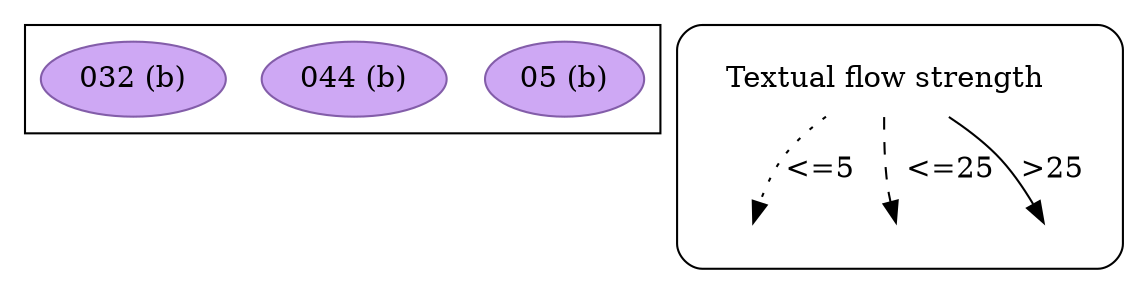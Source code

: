 strict digraph  {
	node [label="\N"];
	subgraph cluster_reading {
		05		 [color="#835da9",
			fillcolor="#CEA8F4",
			label="05 (b)",
			style=filled];
		044		 [color="#835da9",
			fillcolor="#CEA8F4",
			label="044 (b)",
			style=filled];
		032		 [color="#835da9",
			fillcolor="#CEA8F4",
			label="032 (b)",
			style=filled];
	}
	subgraph cluster_legend {
		graph [style=rounded];
		leg_s		 [label="Textual flow strength",
			shape=plaintext];
		leg_e1		 [fixedsize=True,
			height=0.2,
			label="",
			style=invis];
		leg_s -> leg_e1		 [label="<=5  ",
			style=dotted];
		leg_e2		 [fixedsize=True,
			height=0.2,
			label="",
			style=invis];
		leg_s -> leg_e2		 [label="  <=25",
			style=dashed];
		leg_e3		 [fixedsize=True,
			height=0.2,
			label="",
			style=invis];
		leg_s -> leg_e3		 [label=">25",
			style=solid];
	}
}
